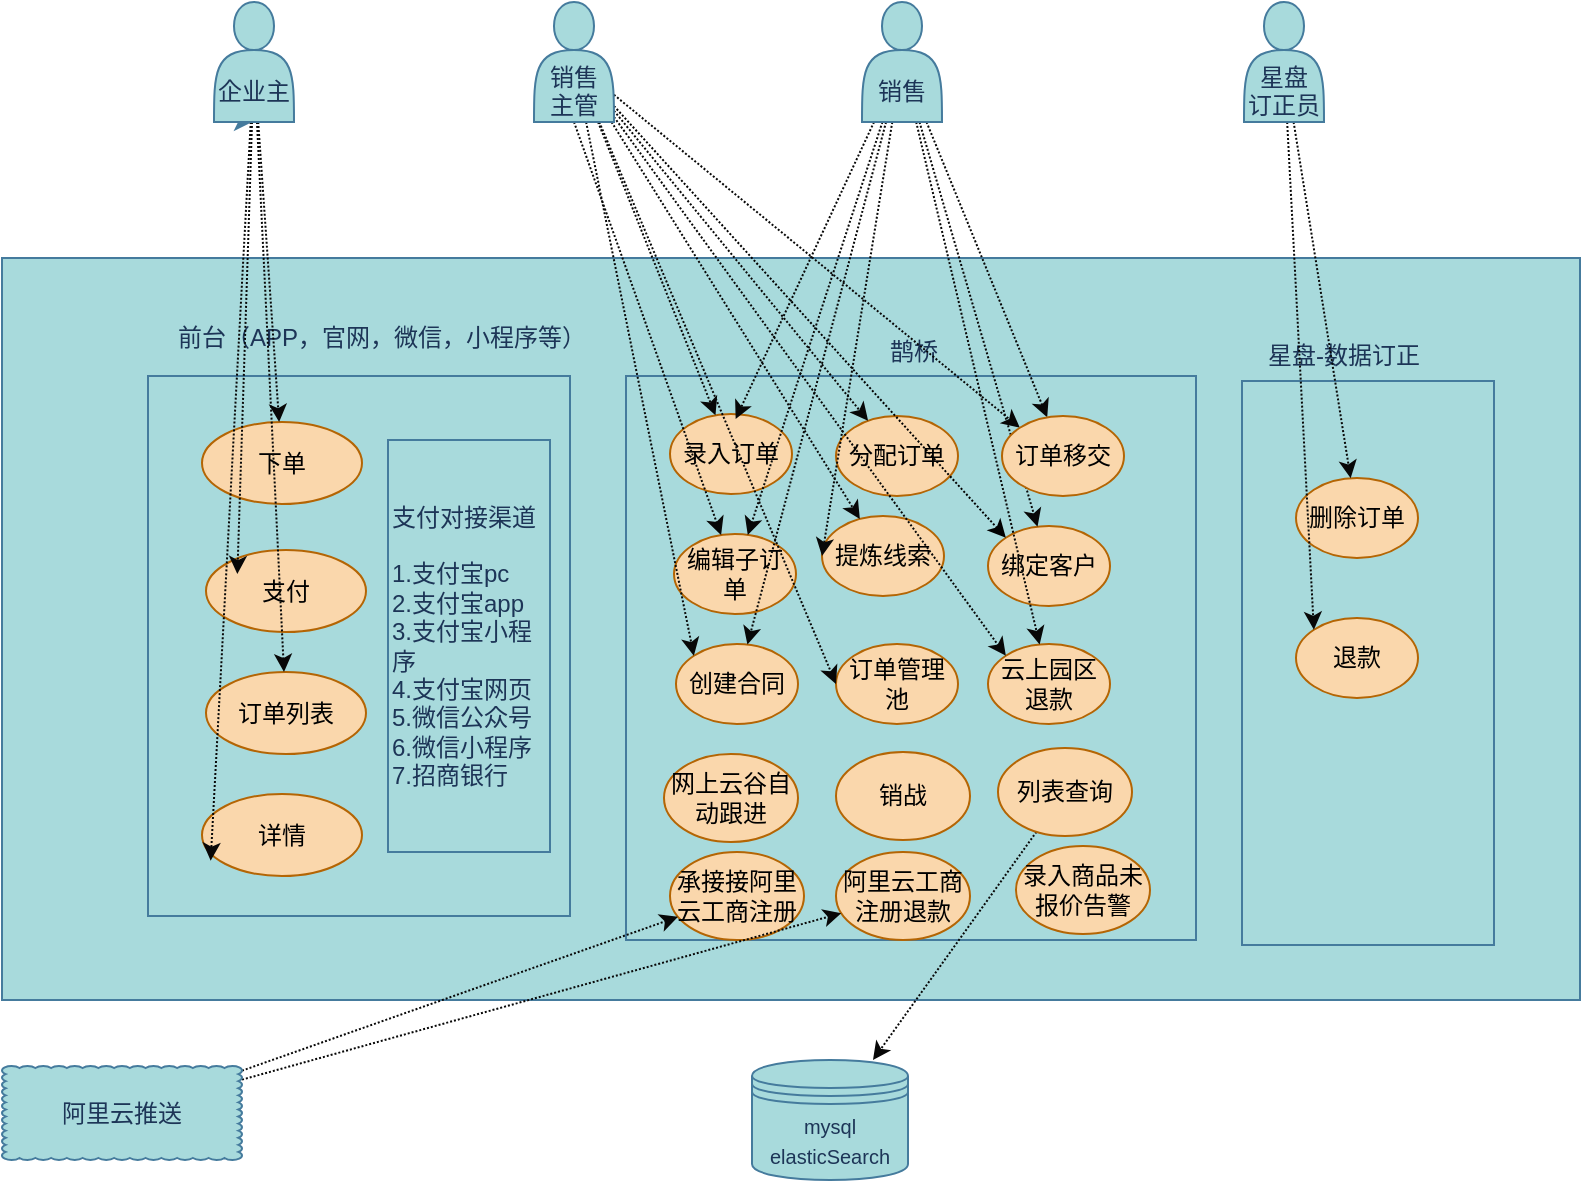 <mxfile version="13.7.9" type="github">
  <diagram id="CBsvdnUBKDRjt6bONnzu" name="第 1 页">
    <mxGraphModel dx="1585" dy="1418" grid="0" gridSize="10" guides="1" tooltips="1" connect="1" arrows="1" fold="1" page="0" pageScale="1" pageWidth="827" pageHeight="1169" background="none" math="0" shadow="0">
      <root>
        <mxCell id="0" />
        <mxCell id="1" parent="0" />
        <mxCell id="tD1dwajd7qNLst6AB-RN-2" value="" style="whiteSpace=wrap;html=1;glass=0;fillColor=#A8DADC;strokeColor=#457B9D;fontColor=#1D3557;" vertex="1" parent="1">
          <mxGeometry x="-181" y="-601" width="789" height="371" as="geometry" />
        </mxCell>
        <mxCell id="tD1dwajd7qNLst6AB-RN-3" value="" style="whiteSpace=wrap;html=1;glass=0;fillColor=#A8DADC;strokeColor=#457B9D;fontColor=#1D3557;" vertex="1" parent="1">
          <mxGeometry x="-108" y="-542" width="211" height="270" as="geometry" />
        </mxCell>
        <mxCell id="tD1dwajd7qNLst6AB-RN-4" value="前台（APP，官网，微信，小程序等）" style="text;html=1;strokeColor=none;fillColor=none;align=center;verticalAlign=middle;whiteSpace=wrap;glass=0;fontColor=#1D3557;" vertex="1" parent="1">
          <mxGeometry x="-113" y="-574" width="244" height="25" as="geometry" />
        </mxCell>
        <mxCell id="tD1dwajd7qNLst6AB-RN-5" value="下单" style="ellipse;whiteSpace=wrap;html=1;glass=0;fillColor=#fad7ac;strokeColor=#b46504;" vertex="1" parent="1">
          <mxGeometry x="-81" y="-519" width="80" height="41" as="geometry" />
        </mxCell>
        <mxCell id="tD1dwajd7qNLst6AB-RN-6" value="支付" style="ellipse;whiteSpace=wrap;html=1;glass=0;fillColor=#fad7ac;strokeColor=#b46504;" vertex="1" parent="1">
          <mxGeometry x="-79" y="-455" width="80" height="41" as="geometry" />
        </mxCell>
        <mxCell id="tD1dwajd7qNLst6AB-RN-7" value="订单列表" style="ellipse;whiteSpace=wrap;html=1;glass=0;fillColor=#fad7ac;strokeColor=#b46504;" vertex="1" parent="1">
          <mxGeometry x="-79" y="-394" width="80" height="41" as="geometry" />
        </mxCell>
        <mxCell id="tD1dwajd7qNLst6AB-RN-8" value="详情" style="ellipse;whiteSpace=wrap;html=1;glass=0;fillColor=#fad7ac;strokeColor=#b46504;" vertex="1" parent="1">
          <mxGeometry x="-81" y="-333" width="80" height="41" as="geometry" />
        </mxCell>
        <mxCell id="tD1dwajd7qNLst6AB-RN-9" value="" style="whiteSpace=wrap;html=1;glass=0;fillColor=#A8DADC;strokeColor=#457B9D;fontColor=#1D3557;" vertex="1" parent="1">
          <mxGeometry x="131" y="-542" width="285" height="282" as="geometry" />
        </mxCell>
        <mxCell id="tD1dwajd7qNLst6AB-RN-10" value="鹊桥" style="text;html=1;strokeColor=none;fillColor=none;align=center;verticalAlign=middle;whiteSpace=wrap;glass=0;fontColor=#1D3557;" vertex="1" parent="1">
          <mxGeometry x="153" y="-567" width="244" height="25" as="geometry" />
        </mxCell>
        <mxCell id="tD1dwajd7qNLst6AB-RN-11" value="录入订单" style="ellipse;whiteSpace=wrap;html=1;glass=0;fillColor=#fad7ac;strokeColor=#b46504;" vertex="1" parent="1">
          <mxGeometry x="153" y="-523" width="61" height="40" as="geometry" />
        </mxCell>
        <mxCell id="tD1dwajd7qNLst6AB-RN-14" value="分配订单" style="ellipse;whiteSpace=wrap;html=1;glass=0;fillColor=#fad7ac;strokeColor=#b46504;" vertex="1" parent="1">
          <mxGeometry x="236" y="-522" width="61" height="40" as="geometry" />
        </mxCell>
        <mxCell id="tD1dwajd7qNLst6AB-RN-16" value="绑定客户" style="ellipse;whiteSpace=wrap;html=1;glass=0;fillColor=#fad7ac;strokeColor=#b46504;" vertex="1" parent="1">
          <mxGeometry x="312" y="-467" width="61" height="40" as="geometry" />
        </mxCell>
        <mxCell id="tD1dwajd7qNLst6AB-RN-17" value="编辑子订单" style="ellipse;whiteSpace=wrap;html=1;glass=0;fillColor=#fad7ac;strokeColor=#b46504;" vertex="1" parent="1">
          <mxGeometry x="155" y="-463" width="61" height="40" as="geometry" />
        </mxCell>
        <mxCell id="tD1dwajd7qNLst6AB-RN-18" value="云上园区退款" style="ellipse;whiteSpace=wrap;html=1;glass=0;fillColor=#fad7ac;strokeColor=#b46504;" vertex="1" parent="1">
          <mxGeometry x="312" y="-408" width="61" height="40" as="geometry" />
        </mxCell>
        <mxCell id="tD1dwajd7qNLst6AB-RN-19" value="订单管理池" style="ellipse;whiteSpace=wrap;html=1;glass=0;fillColor=#fad7ac;strokeColor=#b46504;" vertex="1" parent="1">
          <mxGeometry x="236" y="-408" width="61" height="40" as="geometry" />
        </mxCell>
        <mxCell id="tD1dwajd7qNLst6AB-RN-21" value="支付对接渠道&lt;br&gt;&lt;br&gt;1.支付宝pc&lt;br&gt;2.支付宝app&lt;br&gt;3.支付宝小程序&lt;br&gt;4.支付宝网页&lt;br&gt;5.微信公众号&lt;br&gt;6.微信小程序&lt;br&gt;7.招商银行" style="whiteSpace=wrap;html=1;glass=0;align=left;fillColor=#A8DADC;strokeColor=#457B9D;fontColor=#1D3557;" vertex="1" parent="1">
          <mxGeometry x="12" y="-510" width="81" height="206" as="geometry" />
        </mxCell>
        <mxCell id="tD1dwajd7qNLst6AB-RN-22" value="提炼线索" style="ellipse;whiteSpace=wrap;html=1;glass=0;fillColor=#fad7ac;strokeColor=#b46504;" vertex="1" parent="1">
          <mxGeometry x="229" y="-472" width="61" height="40" as="geometry" />
        </mxCell>
        <mxCell id="tD1dwajd7qNLst6AB-RN-23" value="承接接阿里云工商注册" style="ellipse;whiteSpace=wrap;html=1;glass=0;fillColor=#fad7ac;strokeColor=#b46504;" vertex="1" parent="1">
          <mxGeometry x="153" y="-304" width="67" height="44" as="geometry" />
        </mxCell>
        <mxCell id="tD1dwajd7qNLst6AB-RN-24" value="阿里云工商注册退款" style="ellipse;whiteSpace=wrap;html=1;glass=0;fillColor=#fad7ac;strokeColor=#b46504;" vertex="1" parent="1">
          <mxGeometry x="236" y="-304" width="67" height="44" as="geometry" />
        </mxCell>
        <mxCell id="tD1dwajd7qNLst6AB-RN-25" value="网上云谷自动跟进" style="ellipse;whiteSpace=wrap;html=1;glass=0;fillColor=#fad7ac;strokeColor=#b46504;" vertex="1" parent="1">
          <mxGeometry x="150" y="-353" width="67" height="44" as="geometry" />
        </mxCell>
        <mxCell id="tD1dwajd7qNLst6AB-RN-26" value="销战" style="ellipse;whiteSpace=wrap;html=1;glass=0;fillColor=#fad7ac;strokeColor=#b46504;" vertex="1" parent="1">
          <mxGeometry x="236" y="-354" width="67" height="44" as="geometry" />
        </mxCell>
        <mxCell id="tD1dwajd7qNLst6AB-RN-27" value="星盘-数据订正" style="text;html=1;strokeColor=none;fillColor=none;align=center;verticalAlign=middle;whiteSpace=wrap;glass=0;fontColor=#1D3557;" vertex="1" parent="1">
          <mxGeometry x="368" y="-565" width="244" height="25" as="geometry" />
        </mxCell>
        <mxCell id="tD1dwajd7qNLst6AB-RN-28" value="" style="whiteSpace=wrap;html=1;glass=0;fillColor=#A8DADC;strokeColor=#457B9D;fontColor=#1D3557;" vertex="1" parent="1">
          <mxGeometry x="439" y="-539.5" width="126" height="282" as="geometry" />
        </mxCell>
        <mxCell id="tD1dwajd7qNLst6AB-RN-29" value="删除订单" style="ellipse;whiteSpace=wrap;html=1;glass=0;fillColor=#fad7ac;strokeColor=#b46504;" vertex="1" parent="1">
          <mxGeometry x="466" y="-491" width="61" height="40" as="geometry" />
        </mxCell>
        <mxCell id="tD1dwajd7qNLst6AB-RN-30" value="退款" style="ellipse;whiteSpace=wrap;html=1;glass=0;fillColor=#fad7ac;strokeColor=#b46504;" vertex="1" parent="1">
          <mxGeometry x="466" y="-421" width="61" height="40" as="geometry" />
        </mxCell>
        <mxCell id="tD1dwajd7qNLst6AB-RN-32" value="创建合同" style="ellipse;whiteSpace=wrap;html=1;glass=0;fillColor=#fad7ac;strokeColor=#b46504;" vertex="1" parent="1">
          <mxGeometry x="156" y="-408" width="61" height="40" as="geometry" />
        </mxCell>
        <mxCell id="tD1dwajd7qNLst6AB-RN-41" style="rounded=1;sketch=0;orthogonalLoop=1;jettySize=auto;html=1;fillColor=#A8DADC;fontColor=#1D3557;dashed=1;dashPattern=1 1;strokeColor=#080808;" edge="1" parent="1" source="tD1dwajd7qNLst6AB-RN-34" target="tD1dwajd7qNLst6AB-RN-5">
          <mxGeometry relative="1" as="geometry" />
        </mxCell>
        <mxCell id="tD1dwajd7qNLst6AB-RN-42" style="rounded=1;sketch=0;orthogonalLoop=1;jettySize=auto;html=1;entryX=0.196;entryY=0.293;entryDx=0;entryDy=0;entryPerimeter=0;dashed=1;dashPattern=1 1;fillColor=#A8DADC;fontColor=#1D3557;strokeColor=#080808;" edge="1" parent="1" source="tD1dwajd7qNLst6AB-RN-34" target="tD1dwajd7qNLst6AB-RN-6">
          <mxGeometry relative="1" as="geometry" />
        </mxCell>
        <mxCell id="tD1dwajd7qNLst6AB-RN-43" style="rounded=1;sketch=0;orthogonalLoop=1;jettySize=auto;html=1;dashed=1;dashPattern=1 1;fillColor=#A8DADC;fontColor=#1D3557;strokeColor=#080808;" edge="1" parent="1" source="tD1dwajd7qNLst6AB-RN-34" target="tD1dwajd7qNLst6AB-RN-7">
          <mxGeometry relative="1" as="geometry" />
        </mxCell>
        <mxCell id="tD1dwajd7qNLst6AB-RN-44" style="edgeStyle=orthogonalEdgeStyle;curved=0;rounded=1;sketch=0;orthogonalLoop=1;jettySize=auto;html=1;exitX=0.25;exitY=1;exitDx=0;exitDy=0;dashed=1;dashPattern=1 1;strokeColor=#457B9D;fillColor=#A8DADC;fontColor=#1D3557;" edge="1" parent="1" source="tD1dwajd7qNLst6AB-RN-34">
          <mxGeometry relative="1" as="geometry">
            <mxPoint x="-56" y="-669" as="targetPoint" />
          </mxGeometry>
        </mxCell>
        <mxCell id="tD1dwajd7qNLst6AB-RN-45" style="rounded=1;sketch=0;orthogonalLoop=1;jettySize=auto;html=1;entryX=0.054;entryY=0.813;entryDx=0;entryDy=0;entryPerimeter=0;dashed=1;dashPattern=1 1;fillColor=#A8DADC;fontColor=#1D3557;strokeColor=#080808;" edge="1" parent="1" source="tD1dwajd7qNLst6AB-RN-34" target="tD1dwajd7qNLst6AB-RN-8">
          <mxGeometry relative="1" as="geometry" />
        </mxCell>
        <mxCell id="tD1dwajd7qNLst6AB-RN-34" value="&lt;br&gt;&lt;br&gt;企业主" style="shape=actor;whiteSpace=wrap;html=1;rounded=0;sketch=0;strokeColor=#457B9D;fillColor=#A8DADC;fontColor=#1D3557;" vertex="1" parent="1">
          <mxGeometry x="-75" y="-729" width="40" height="60" as="geometry" />
        </mxCell>
        <mxCell id="tD1dwajd7qNLst6AB-RN-46" style="sketch=0;orthogonalLoop=1;jettySize=auto;html=1;dashed=1;dashPattern=1 1;fillColor=#A8DADC;fontColor=#1D3557;strokeColor=#080808;" edge="1" parent="1" source="tD1dwajd7qNLst6AB-RN-35" target="tD1dwajd7qNLst6AB-RN-11">
          <mxGeometry relative="1" as="geometry" />
        </mxCell>
        <mxCell id="tD1dwajd7qNLst6AB-RN-49" style="sketch=0;orthogonalLoop=1;jettySize=auto;html=1;entryX=0;entryY=0;entryDx=0;entryDy=0;dashed=1;dashPattern=1 1;fillColor=#A8DADC;fontColor=#1D3557;" edge="1" parent="1" source="tD1dwajd7qNLst6AB-RN-35" target="tD1dwajd7qNLst6AB-RN-16">
          <mxGeometry relative="1" as="geometry" />
        </mxCell>
        <mxCell id="tD1dwajd7qNLst6AB-RN-50" style="sketch=0;orthogonalLoop=1;jettySize=auto;html=1;dashed=1;dashPattern=1 1;fillColor=#A8DADC;fontColor=#1D3557;strokeColor=#080808;" edge="1" parent="1" source="tD1dwajd7qNLst6AB-RN-35" target="tD1dwajd7qNLst6AB-RN-22">
          <mxGeometry relative="1" as="geometry" />
        </mxCell>
        <mxCell id="tD1dwajd7qNLst6AB-RN-51" style="sketch=0;orthogonalLoop=1;jettySize=auto;html=1;exitX=0.5;exitY=1;exitDx=0;exitDy=0;dashed=1;dashPattern=1 1;fillColor=#A8DADC;fontColor=#1D3557;strokeColor=#080808;" edge="1" parent="1" source="tD1dwajd7qNLst6AB-RN-35" target="tD1dwajd7qNLst6AB-RN-17">
          <mxGeometry relative="1" as="geometry" />
        </mxCell>
        <mxCell id="tD1dwajd7qNLst6AB-RN-52" style="sketch=0;orthogonalLoop=1;jettySize=auto;html=1;entryX=0;entryY=0.5;entryDx=0;entryDy=0;dashed=1;dashPattern=1 1;fillColor=#A8DADC;fontColor=#1D3557;strokeColor=#080808;" edge="1" parent="1" source="tD1dwajd7qNLst6AB-RN-35" target="tD1dwajd7qNLst6AB-RN-19">
          <mxGeometry relative="1" as="geometry" />
        </mxCell>
        <mxCell id="tD1dwajd7qNLst6AB-RN-53" style="sketch=0;orthogonalLoop=1;jettySize=auto;html=1;dashed=1;dashPattern=1 1;fillColor=#A8DADC;fontColor=#1D3557;strokeColor=#080808;entryX=0;entryY=0;entryDx=0;entryDy=0;" edge="1" parent="1" source="tD1dwajd7qNLst6AB-RN-35" target="tD1dwajd7qNLst6AB-RN-32">
          <mxGeometry relative="1" as="geometry" />
        </mxCell>
        <mxCell id="tD1dwajd7qNLst6AB-RN-54" style="edgeStyle=none;sketch=0;orthogonalLoop=1;jettySize=auto;html=1;entryX=0;entryY=0;entryDx=0;entryDy=0;dashed=1;dashPattern=1 1;strokeColor=#080808;fillColor=#A8DADC;fontColor=#1D3557;" edge="1" parent="1" source="tD1dwajd7qNLst6AB-RN-35" target="tD1dwajd7qNLst6AB-RN-18">
          <mxGeometry relative="1" as="geometry" />
        </mxCell>
        <mxCell id="tD1dwajd7qNLst6AB-RN-61" style="edgeStyle=none;sketch=0;orthogonalLoop=1;jettySize=auto;html=1;dashed=1;dashPattern=1 1;strokeColor=#080808;fillColor=#A8DADC;fontColor=#1D3557;" edge="1" parent="1" source="tD1dwajd7qNLst6AB-RN-35" target="tD1dwajd7qNLst6AB-RN-14">
          <mxGeometry relative="1" as="geometry" />
        </mxCell>
        <mxCell id="tD1dwajd7qNLst6AB-RN-62" style="edgeStyle=none;sketch=0;orthogonalLoop=1;jettySize=auto;html=1;entryX=0;entryY=0;entryDx=0;entryDy=0;dashed=1;dashPattern=1 1;strokeColor=#080808;fillColor=#A8DADC;fontColor=#1D3557;" edge="1" parent="1" source="tD1dwajd7qNLst6AB-RN-35" target="tD1dwajd7qNLst6AB-RN-59">
          <mxGeometry relative="1" as="geometry" />
        </mxCell>
        <mxCell id="tD1dwajd7qNLst6AB-RN-35" value="&lt;br&gt;&lt;br&gt;销售&lt;br&gt;主管" style="shape=actor;whiteSpace=wrap;html=1;rounded=0;sketch=0;strokeColor=#457B9D;fillColor=#A8DADC;fontColor=#1D3557;" vertex="1" parent="1">
          <mxGeometry x="85" y="-729" width="40" height="60" as="geometry" />
        </mxCell>
        <mxCell id="tD1dwajd7qNLst6AB-RN-56" style="edgeStyle=none;sketch=0;orthogonalLoop=1;jettySize=auto;html=1;dashed=1;dashPattern=1 1;strokeColor=#080808;fillColor=#A8DADC;fontColor=#1D3557;" edge="1" parent="1" source="tD1dwajd7qNLst6AB-RN-39">
          <mxGeometry relative="1" as="geometry">
            <mxPoint x="185.833" y="-520.5" as="targetPoint" />
          </mxGeometry>
        </mxCell>
        <mxCell id="tD1dwajd7qNLst6AB-RN-57" style="edgeStyle=none;sketch=0;orthogonalLoop=1;jettySize=auto;html=1;dashed=1;dashPattern=1 1;strokeColor=#080808;fillColor=#A8DADC;fontColor=#1D3557;" edge="1" parent="1" source="tD1dwajd7qNLst6AB-RN-39" target="tD1dwajd7qNLst6AB-RN-17">
          <mxGeometry relative="1" as="geometry" />
        </mxCell>
        <mxCell id="tD1dwajd7qNLst6AB-RN-63" style="edgeStyle=none;sketch=0;orthogonalLoop=1;jettySize=auto;html=1;dashed=1;dashPattern=1 1;strokeColor=#080808;fillColor=#A8DADC;fontColor=#1D3557;" edge="1" parent="1" source="tD1dwajd7qNLst6AB-RN-39" target="tD1dwajd7qNLst6AB-RN-59">
          <mxGeometry relative="1" as="geometry" />
        </mxCell>
        <mxCell id="tD1dwajd7qNLst6AB-RN-64" style="edgeStyle=none;sketch=0;orthogonalLoop=1;jettySize=auto;html=1;dashed=1;dashPattern=1 1;strokeColor=#080808;fillColor=#A8DADC;fontColor=#1D3557;entryX=0;entryY=0.5;entryDx=0;entryDy=0;" edge="1" parent="1" source="tD1dwajd7qNLst6AB-RN-39" target="tD1dwajd7qNLst6AB-RN-22">
          <mxGeometry relative="1" as="geometry" />
        </mxCell>
        <mxCell id="tD1dwajd7qNLst6AB-RN-65" style="edgeStyle=none;sketch=0;orthogonalLoop=1;jettySize=auto;html=1;dashed=1;dashPattern=1 1;strokeColor=#080808;fillColor=#A8DADC;fontColor=#1D3557;" edge="1" parent="1" source="tD1dwajd7qNLst6AB-RN-39" target="tD1dwajd7qNLst6AB-RN-16">
          <mxGeometry relative="1" as="geometry" />
        </mxCell>
        <mxCell id="tD1dwajd7qNLst6AB-RN-66" style="edgeStyle=none;sketch=0;orthogonalLoop=1;jettySize=auto;html=1;dashed=1;dashPattern=1 1;strokeColor=#080808;fillColor=#A8DADC;fontColor=#1D3557;" edge="1" parent="1" source="tD1dwajd7qNLst6AB-RN-39" target="tD1dwajd7qNLst6AB-RN-32">
          <mxGeometry relative="1" as="geometry" />
        </mxCell>
        <mxCell id="tD1dwajd7qNLst6AB-RN-67" style="edgeStyle=none;sketch=0;orthogonalLoop=1;jettySize=auto;html=1;dashed=1;dashPattern=1 1;strokeColor=#080808;fillColor=#A8DADC;fontColor=#1D3557;" edge="1" parent="1" source="tD1dwajd7qNLst6AB-RN-39" target="tD1dwajd7qNLst6AB-RN-18">
          <mxGeometry relative="1" as="geometry" />
        </mxCell>
        <mxCell id="tD1dwajd7qNLst6AB-RN-39" value="&lt;br&gt;&lt;br&gt;销售" style="shape=actor;whiteSpace=wrap;html=1;rounded=0;sketch=0;strokeColor=#457B9D;fillColor=#A8DADC;fontColor=#1D3557;" vertex="1" parent="1">
          <mxGeometry x="249" y="-729" width="40" height="60" as="geometry" />
        </mxCell>
        <mxCell id="tD1dwajd7qNLst6AB-RN-71" style="edgeStyle=none;sketch=0;orthogonalLoop=1;jettySize=auto;html=1;dashed=1;dashPattern=1 1;strokeColor=#080808;fillColor=#A8DADC;fontColor=#1D3557;" edge="1" parent="1" source="tD1dwajd7qNLst6AB-RN-40" target="tD1dwajd7qNLst6AB-RN-29">
          <mxGeometry relative="1" as="geometry" />
        </mxCell>
        <mxCell id="tD1dwajd7qNLst6AB-RN-72" style="edgeStyle=none;sketch=0;orthogonalLoop=1;jettySize=auto;html=1;entryX=0;entryY=0;entryDx=0;entryDy=0;dashed=1;dashPattern=1 1;strokeColor=#080808;fillColor=#A8DADC;fontColor=#1D3557;" edge="1" parent="1" source="tD1dwajd7qNLst6AB-RN-40" target="tD1dwajd7qNLst6AB-RN-30">
          <mxGeometry relative="1" as="geometry" />
        </mxCell>
        <mxCell id="tD1dwajd7qNLst6AB-RN-40" value="&lt;br&gt;&lt;br&gt;星盘&lt;br&gt;订正员" style="shape=actor;whiteSpace=wrap;html=1;rounded=0;sketch=0;strokeColor=#457B9D;fillColor=#A8DADC;fontColor=#1D3557;" vertex="1" parent="1">
          <mxGeometry x="440" y="-729" width="40" height="60" as="geometry" />
        </mxCell>
        <mxCell id="tD1dwajd7qNLst6AB-RN-59" value="订单移交" style="ellipse;whiteSpace=wrap;html=1;glass=0;fillColor=#fad7ac;strokeColor=#b46504;" vertex="1" parent="1">
          <mxGeometry x="319" y="-522" width="61" height="40" as="geometry" />
        </mxCell>
        <mxCell id="tD1dwajd7qNLst6AB-RN-74" style="edgeStyle=none;sketch=0;orthogonalLoop=1;jettySize=auto;html=1;dashed=1;dashPattern=1 1;strokeColor=#080808;fillColor=#A8DADC;fontColor=#1D3557;" edge="1" parent="1" source="tD1dwajd7qNLst6AB-RN-73" target="tD1dwajd7qNLst6AB-RN-23">
          <mxGeometry relative="1" as="geometry" />
        </mxCell>
        <mxCell id="tD1dwajd7qNLst6AB-RN-80" style="edgeStyle=none;sketch=0;orthogonalLoop=1;jettySize=auto;html=1;dashed=1;dashPattern=1 1;strokeColor=#080808;fillColor=#A8DADC;fontColor=#1D3557;" edge="1" parent="1" source="tD1dwajd7qNLst6AB-RN-73" target="tD1dwajd7qNLst6AB-RN-24">
          <mxGeometry relative="1" as="geometry" />
        </mxCell>
        <mxCell id="tD1dwajd7qNLst6AB-RN-73" value="阿里云推送" style="whiteSpace=wrap;html=1;shape=mxgraph.basic.cloud_rect;rounded=0;sketch=0;strokeColor=#457B9D;fillColor=#A8DADC;fontColor=#1D3557;" vertex="1" parent="1">
          <mxGeometry x="-181" y="-197" width="120" height="47" as="geometry" />
        </mxCell>
        <mxCell id="tD1dwajd7qNLst6AB-RN-78" style="edgeStyle=none;sketch=0;orthogonalLoop=1;jettySize=auto;html=1;dashed=1;dashPattern=1 1;strokeColor=#080808;fillColor=#A8DADC;fontColor=#1D3557;" edge="1" parent="1" source="tD1dwajd7qNLst6AB-RN-75" target="tD1dwajd7qNLst6AB-RN-77">
          <mxGeometry relative="1" as="geometry" />
        </mxCell>
        <mxCell id="tD1dwajd7qNLst6AB-RN-75" value="列表查询" style="ellipse;whiteSpace=wrap;html=1;glass=0;fillColor=#fad7ac;strokeColor=#b46504;" vertex="1" parent="1">
          <mxGeometry x="317" y="-356" width="67" height="44" as="geometry" />
        </mxCell>
        <mxCell id="tD1dwajd7qNLst6AB-RN-77" value="&lt;font style=&quot;font-size: 10px&quot;&gt;mysql&lt;br&gt;elasticSearch&lt;br&gt;&lt;/font&gt;" style="shape=datastore;whiteSpace=wrap;html=1;rounded=0;sketch=0;strokeColor=#457B9D;fillColor=#A8DADC;fontColor=#1D3557;" vertex="1" parent="1">
          <mxGeometry x="194" y="-200" width="78" height="60" as="geometry" />
        </mxCell>
        <mxCell id="tD1dwajd7qNLst6AB-RN-81" value="录入商品未报价告警" style="ellipse;whiteSpace=wrap;html=1;glass=0;fillColor=#fad7ac;strokeColor=#b46504;" vertex="1" parent="1">
          <mxGeometry x="326" y="-307" width="67" height="44" as="geometry" />
        </mxCell>
      </root>
    </mxGraphModel>
  </diagram>
</mxfile>
